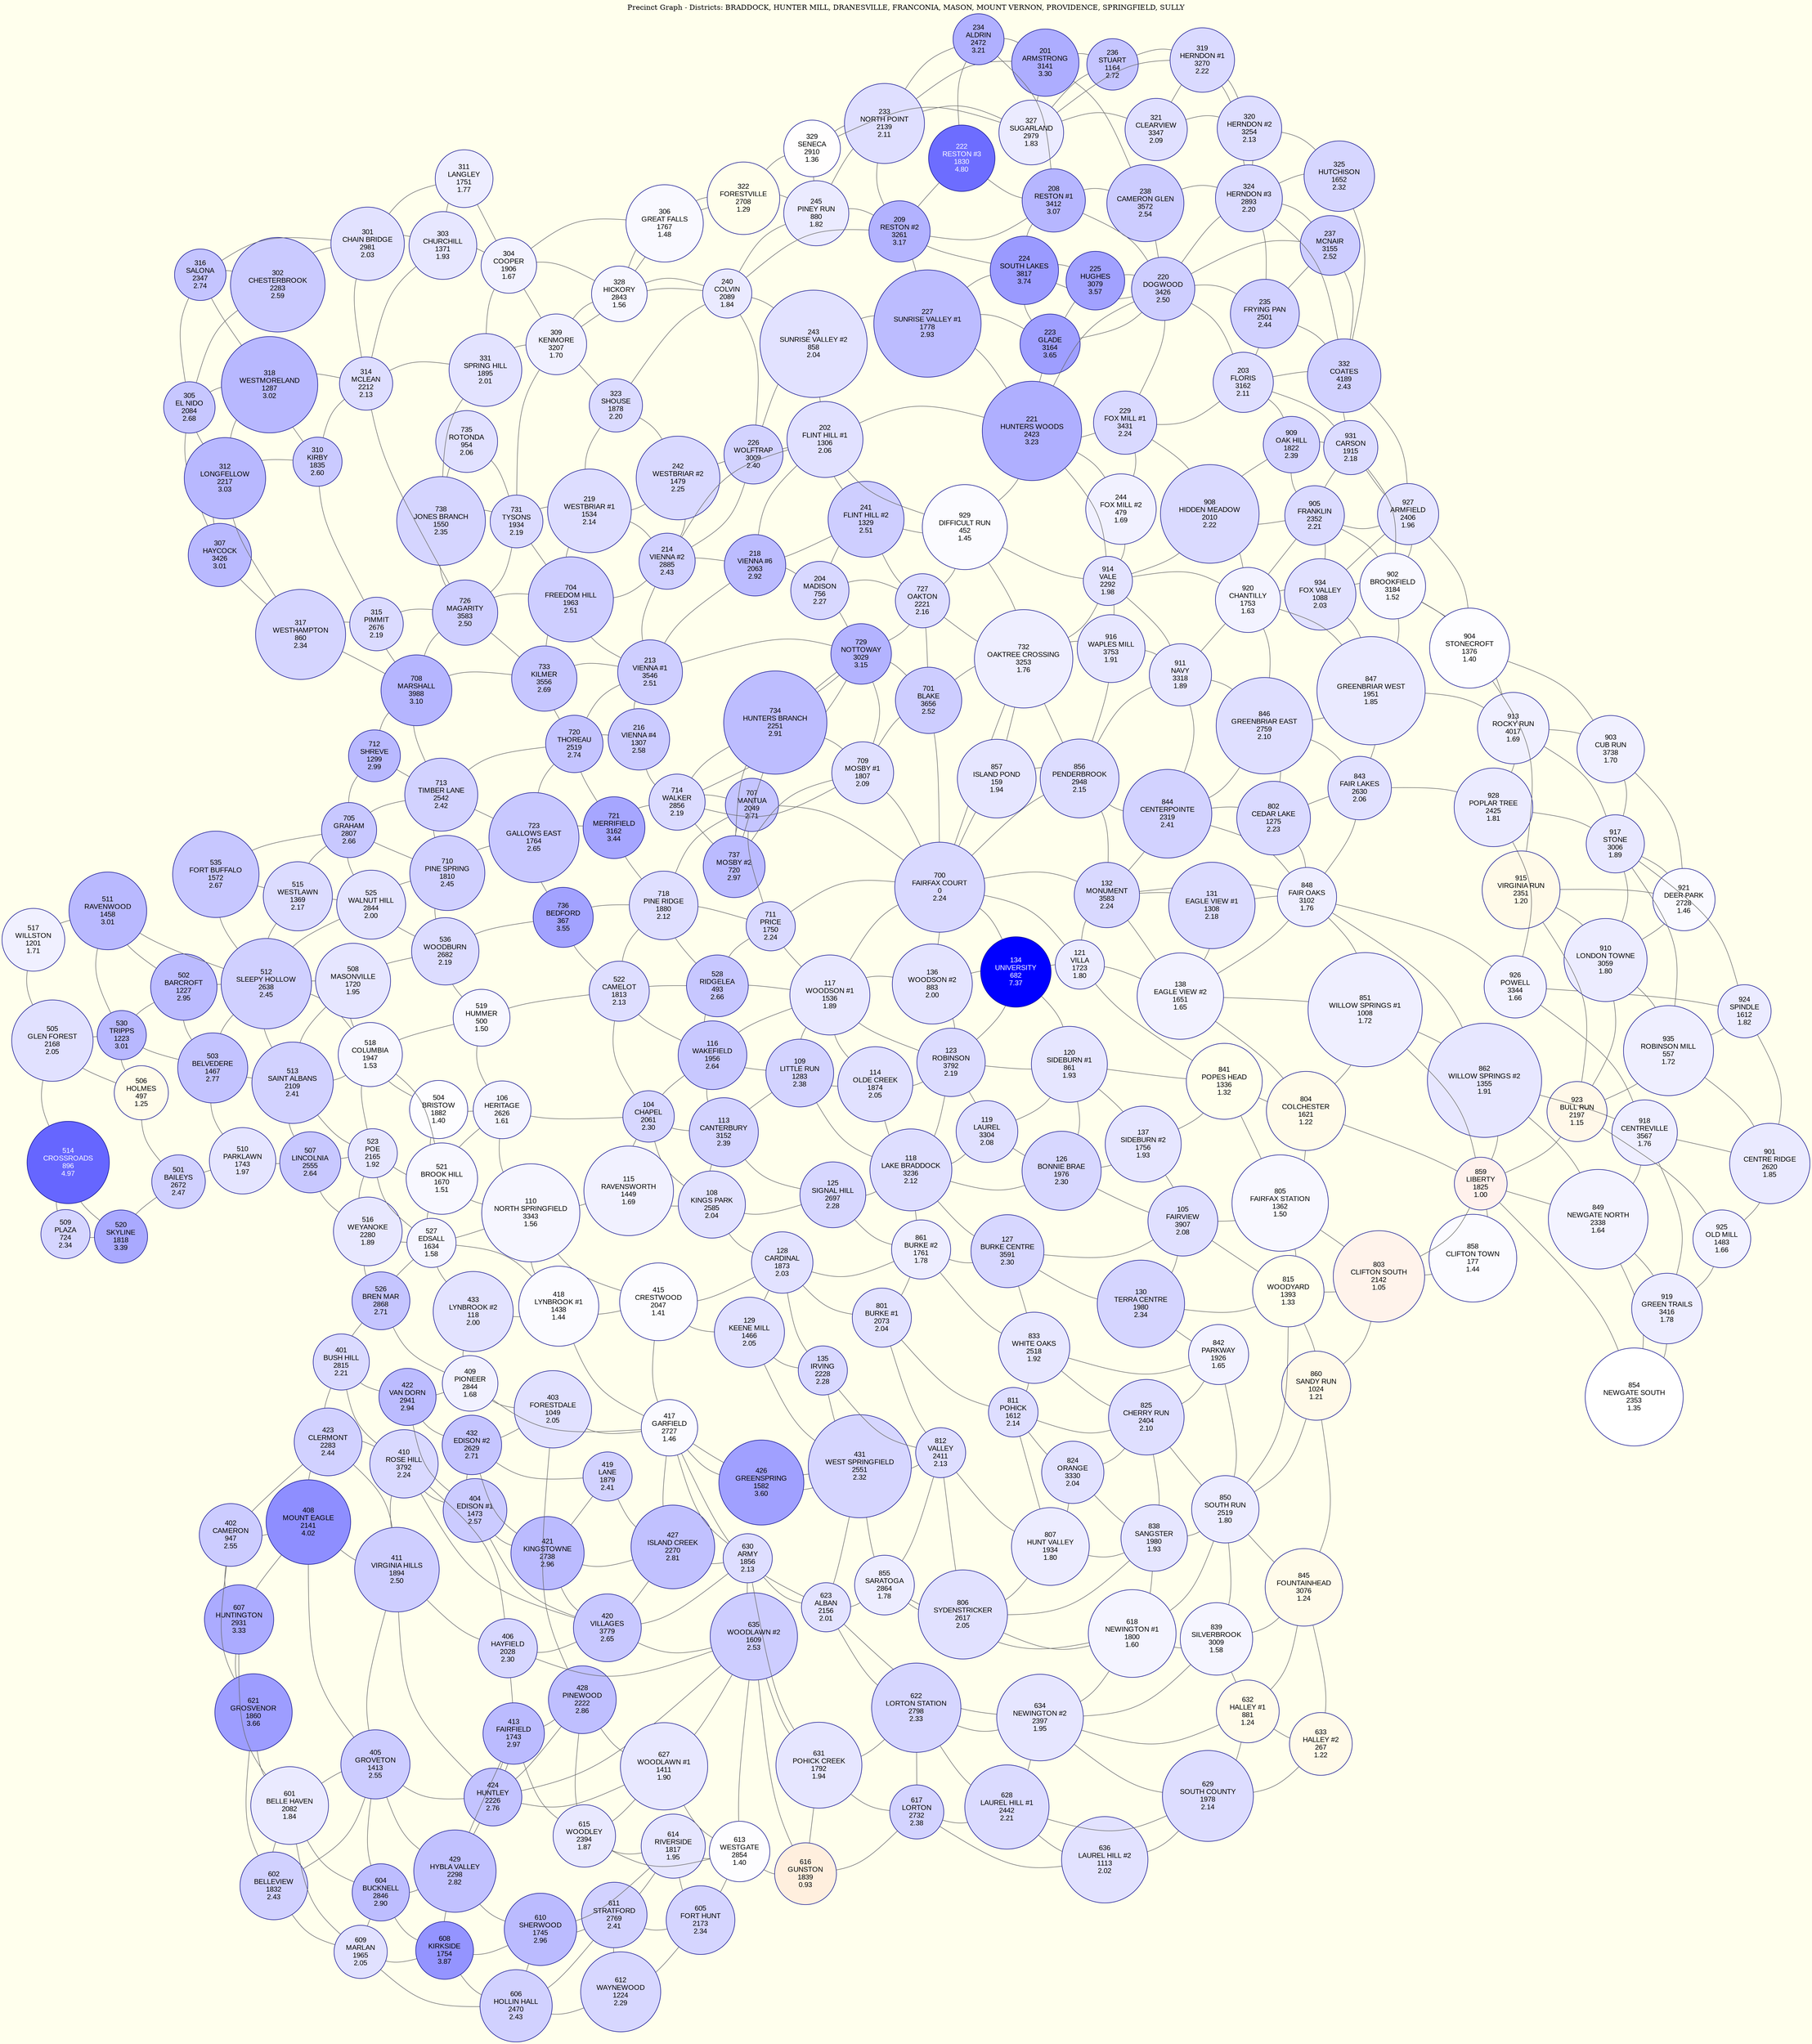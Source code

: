 strict graph G {
    layout=neato;
    model=subset;
    overlap=false;
    splines=curved;
    node [shape=circle, style=filled, color=darkblue, fontname="Arial"];
    edge [color="#666666"];
    bgcolor="#FFFFED";
    pack=true;
    packmode="clust";
    concentrate=true;
label="Precinct Graph - Districts: BRADDOCK, HUNTER MILL, DRANESVILLE, FRANCONIA, MASON, MOUNT VERNON, PROVIDENCE, SPRINGFIELD, SULLY";
labelloc="t";
subgraph BRADDOCK {
    label="District BRADDOCK";
    color=blue;
    concentrate=true;
    104 [label="104\nCHAPEL\n2061\n2.30", fillcolor="#d7d7ff", fontcolor="black", width="1.23800429696825", height="1.23800429696825"];
    104 -- {106,108,113,115,116,522};
    105 [label="105\nFAIRVIEW\n3907\n2.08", fillcolor="#e0e0ff", fontcolor="black", width="1.8990212461207925", height="1.8990212461207925"];
    105 -- {126,127,130,137,805,815};
    106 [label="106\nHERITAGE\n2626\n1.61", fillcolor="#f4f4ff", fontcolor="black", width="1.4403198854141799", height="1.4403198854141799"];
    106 -- {104,110,504,519,521};
    108 [label="108\nKINGS PARK\n2585\n2.04", fillcolor="#e2e2ff", fontcolor="black", width="1.4256385772260682", height="1.4256385772260682"];
    108 -- {113,115,125,128};
    109 [label="109\nLITTLE RUN\n1283\n2.38", fillcolor="#d3d3ff", fontcolor="black", width="0.9594175220816424", height="0.9594175220816424"];
    109 -- {113,114,116,117,118};
    110 [label="110\nNORTH SPRINGFIELD\n3343\n1.56", fillcolor="#f6f6ff", fontcolor="black", width="1.6970637383623777", height="1.6970637383623777"];
    110 -- {106,115,415,418,521,527};
    113 [label="113\nCANTERBURY\n3152\n2.39", fillcolor="#d3d3ff", fontcolor="black", width="1.6286703270470277", height="1.6286703270470277"];
    113 -- {104,108,109,116,125};
    114 [label="114\nOLDE CREEK\n1874\n2.05", fillcolor="#e1e1ff", fontcolor="black", width="1.17104320840296", height="1.17104320840296"];
    114 -- {109,117,118,123};
    115 [label="115\nRAVENSWORTH\n1449\n1.69", fillcolor="#f1f1ff", fontcolor="black", width="1.018858916209119", height="1.018858916209119"];
    115 -- {104,108,110};
    116 [label="116\nWAKEFIELD\n1956\n2.64", fillcolor="#c8c8ff", fontcolor="black", width="1.2004058247791836", height="1.2004058247791836"];
    116 -- {104,109,113,117,522,528};
    117 [label="117\nWOODSON #1\n1536\n1.89", fillcolor="#e8e8ff", fontcolor="black", width="1.0500119360229172", height="1.0500119360229172"];
    117 -- {700,109,114,116,123,136,528,711};
    118 [label="118\nLAKE BRADDOCK\n3236\n2.12", fillcolor="#dedeff", fontcolor="black", width="1.6587491047982812", height="1.6587491047982812"];
    118 -- {109,114,119,123,125,126,127,861};
    119 [label="119\nLAUREL\n3304\n2.08", fillcolor="#e0e0ff", fontcolor="black", width="1.6830985915492958", height="1.6830985915492958"];
    119 -- {118,120,123,126};
    120 [label="120\nSIDEBURN #1\n861\n1.93", fillcolor="#e6e6ff", fontcolor="black", width="0.8083074719503461", height="0.8083074719503461"];
    120 -- {119,123,126,134,137,841};
    121 [label="121\nVILLA\n1723\n1.80", fillcolor="#ececff", fontcolor="black", width="1.1169730245882072", height="1.1169730245882072"];
    121 -- {700,132,134,138};
    123 [label="123\nROBINSON\n3792\n2.19", fillcolor="#dcdcff", fontcolor="black", width="1.8578419670565767", height="1.8578419670565767"];
    123 -- {114,117,118,119,120,134,136};
    125 [label="125\nSIGNAL HILL\n2697\n2.28", fillcolor="#d7d7ff", fontcolor="black", width="1.4657436142277391", height="1.4657436142277391"];
    125 -- {108,113,118,861};
    126 [label="126\nBONNIE BRAE\n1976\n2.30", fillcolor="#d7d7ff", fontcolor="black", width="1.207567438529482", height="1.207567438529482"];
    126 -- {105,118,119,120,137};
    127 [label="127\nBURKE CENTRE\n3591\n2.30", fillcolor="#d7d7ff", fontcolor="black", width="1.7858677488660777", height="1.7858677488660777"];
    127 -- {105,118,130,833,861};
    128 [label="128\nCARDINAL\n1873\n2.03", fillcolor="#e2e2ff", fontcolor="black", width="1.170685127715445", height="1.170685127715445"];
    128 -- {108,129,135,415,801,861};
    129 [label="129\nKEENE MILL\n1466\n2.05", fillcolor="#e1e1ff", fontcolor="black", width="1.0249462878968727", height="1.0249462878968727"];
    129 -- {128,135,415,431};
    130 [label="130\nTERRA CENTRE\n1980\n2.34", fillcolor="#d5d5ff", fontcolor="black", width="1.2089997612795416", height="1.2089997612795416"];
    130 -- {105,127,815,842};
    131 [label="131\nEAGLE VIEW #1\n1308\n2.18", fillcolor="#dcdcff", fontcolor="black", width="0.9683695392695154", height="0.9683695392695154"];
    131 -- {132,138,848};
    132 [label="132\nMONUMENT\n3583\n2.24", fillcolor="#d9d9ff", fontcolor="black", width="1.7830031033659584", height="1.7830031033659584"];
    132 -- {700,121,131,138,844,848,856};
    134 [label="134\nUNIVERSITY\n682\n7.37", fillcolor="#0000ff", fontcolor="white", width="0.7442110288851754", height="0.7442110288851754"];
    134 -- {700,120,121,123,136};
    135 [label="135\nIRVING\n2228\n2.28", fillcolor="#d8d8ff", fontcolor="black", width="1.2978037717832418", height="1.2978037717832418"];
    135 -- {128,129,431,812};
    136 [label="136\nWOODSON #2\n883\n2.00", fillcolor="#e4e4ff", fontcolor="black", width="0.8161852470756744", height="0.8161852470756744"];
    136 -- {700,117,123,134};
    137 [label="137\nSIDEBURN #2\n1756\n1.93", fillcolor="#e6e6ff", fontcolor="black", width="1.1287896872761995", height="1.1287896872761995"];
    137 -- {105,120,126,841};
    138 [label="138\nEAGLE VIEW #2\n1651\n1.65", fillcolor="#f2f2ff", fontcolor="black", width="1.0911912150871328", height="1.0911912150871328"];
    138 -- {121,131,132,804,848,851};
}
subgraph HUNTERMILL {
    label="District HUNTER MILL";
    color=blue;
    concentrate=true;
    201 [label="201\nARMSTRONG\n3141\n3.30", fillcolor="#adadff", fontcolor="black", width="1.6247314394843637", height="1.6247314394843637"];
    201 -- {233,234,236,238,327};
    202 [label="202\nFLINT HILL #1\n1306\n2.06", fillcolor="#e1e1ff", fontcolor="black", width="0.9676533778944856", height="0.9676533778944856"];
    202 -- {218,221,226,241,243};
    203 [label="203\nFLORIS\n3162\n2.11", fillcolor="#dfdfff", fontcolor="black", width="1.6322511339221772", height="1.6322511339221772"];
    203 -- {229,235,332,909,931};
    204 [label="204\nMADISON\n756\n2.27", fillcolor="#d8d8ff", fontcolor="black", width="0.7707089997612795", height="0.7707089997612795"];
    204 -- {218,241,727,729};
    208 [label="208\nRESTON #1\n3412\n3.07", fillcolor="#b6b6ff", fontcolor="black", width="1.7217713058009072", height="1.7217713058009072"];
    208 -- {209,222,224,238};
    209 [label="209\nRESTON #2\n3261\n3.17", fillcolor="#b2b2ff", fontcolor="black", width="1.6677011219861542", height="1.6677011219861542"];
    209 -- {208,222,224,227,233,240,245};
    213 [label="213\nVIENNA #1\n3546\n2.51", fillcolor="#ceceff", fontcolor="black", width="1.7697541179279064", height="1.7697541179279064"];
    213 -- {214,216,218,704,720,733};
    214 [label="214\nVIENNA #2\n2885\n2.43", fillcolor="#d1d1ff", fontcolor="black", width="1.5330627834805441", height="1.5330627834805441"];
    214 -- {202,213,218,219,226,242};
    216 [label="216\nVIENNA #4\n1307\n2.58", fillcolor="#cbcbff", fontcolor="black", width="0.9680114585820006", height="0.9680114585820006"];
    216 -- {213,714,720};
    218 [label="218\nVIENNA #6\n2063\n2.92", fillcolor="#bcbcff", fontcolor="black", width="1.23872045834328", height="1.23872045834328"];
    218 -- {202,204,213,214,241};
    219 [label="219\nWESTBRIAR #1\n1534\n2.14", fillcolor="#ddddff", fontcolor="black", width="1.0492957746478875", height="1.0492957746478875"];
    219 -- {214,242,704,731};
    220 [label="220\nDOGWOOD\n3426\n2.50", fillcolor="#ceceff", fontcolor="black", width="1.726784435426116", height="1.726784435426116"];
    220 -- {203,208,221,223,225,235,237,238,324};
    221 [label="221\nHUNTERS WOODS\n2423\n3.23", fillcolor="#afafff", fontcolor="black", width="1.3676295058486512", height="1.3676295058486512"];
    221 -- {202,220,223,227,229,244,914,929};
    222 [label="222\nRESTON #3\n1830\n4.80", fillcolor="#6d6dff", fontcolor="white", width="1.1552876581523037", height="1.1552876581523037"];
    222 -- {208,209,234};
    223 [label="223\nGLADE\n3164\n3.65", fillcolor="#9e9eff", fontcolor="black", width="1.632967295297207", height="1.632967295297207"];
    223 -- {220,221,224,225,227};
    224 [label="224\nSOUTH LAKES\n3817\n3.74", fillcolor="#9a9aff", fontcolor="black", width="1.8667939842444499", height="1.8667939842444499"];
    224 -- {208,209,220,223,225,227};
    225 [label="225\nHUGHES\n3079\n3.57", fillcolor="#a1a1ff", fontcolor="black", width="1.6025304368584388", height="1.6025304368584388"];
    225 -- {220,223,224};
    226 [label="226\nWOLFTRAP\n3009\n2.40", fillcolor="#d3d3ff", fontcolor="black", width="1.5774647887323945", height="1.5774647887323945"];
    226 -- {202,214,240,242,243};
    227 [label="227\nSUNRISE VALLEY #1\n1778\n2.93", fillcolor="#bcbcff", fontcolor="black", width="1.1366674624015278", height="1.1366674624015278"];
    227 -- {209,221,223,224,243};
    229 [label="229\nFOX MILL #1\n3431\n2.24", fillcolor="#d9d9ff", fontcolor="black", width="1.7285748388636906", height="1.7285748388636906"];
    229 -- {203,220,221,244,908};
    233 [label="233\nNORTH POINT\n2139\n2.11", fillcolor="#dfdfff", fontcolor="black", width="1.265934590594414", height="1.265934590594414"];
    233 -- {201,209,234,245,327,329};
    234 [label="234\nALDRIN\n2472\n3.21", fillcolor="#b0b0ff", fontcolor="black", width="1.3851754595368824", height="1.3851754595368824"];
    234 -- {201,208,222,233};
    235 [label="235\nFRYING PAN\n2501\n2.44", fillcolor="#d1d1ff", fontcolor="black", width="1.395559799474815", height="1.395559799474815"];
    235 -- {203,220,237,324,332};
    236 [label="236\nSTUART\n1164\n2.72", fillcolor="#c5c5ff", fontcolor="black", width="0.9168059202673668", height="0.9168059202673668"];
    236 -- {201,319,327};
    237 [label="237\nMCNAIR\n3155\n2.52", fillcolor="#cdcdff", fontcolor="black", width="1.6297445691095729", height="1.6297445691095729"];
    237 -- {220,235,332,324};
    238 [label="238\nCAMERON GLEN\n3572\n2.54", fillcolor="#ccccff", fontcolor="black", width="1.7790642158032943", height="1.7790642158032943"];
    238 -- {201,208,220,324};
    240 [label="240\nCOLVIN\n2089\n1.84", fillcolor="#eaeaff", fontcolor="black", width="1.248030556218668", height="1.248030556218668"];
    240 -- {209,226,243,309,323,328};
    241 [label="241\nFLINT HILL #2\n1329\n2.51", fillcolor="#ceceff", fontcolor="black", width="0.9758892337073287", height="0.9758892337073287"];
    241 -- {202,204,218,727,929};
    242 [label="242\nWESTBRIAR #2\n1479\n2.25", fillcolor="#d9d9ff", fontcolor="black", width="1.029601336834567", height="1.029601336834567"];
    242 -- {214,219,226,323};
    243 [label="243\nSUNRISE VALLEY #2\n858\n2.04", fillcolor="#e2e2ff", fontcolor="black", width="0.8072332298878013", height="0.8072332298878013"];
    243 -- {202,226,227,240};
    244 [label="244\nFOX MILL #2\n479\n1.69", fillcolor="#f1f1ff", fontcolor="black", width="0.6715206493196467", height="0.6715206493196467"];
    244 -- {221,229,914};
    245 [label="245\nPINEY RUN\n880\n1.82", fillcolor="#ebebff", fontcolor="black", width="0.8151110050131296", height="0.8151110050131296"];
    245 -- {209,233,240,322,329};
}
subgraph DRANESVILLE {
    label="District DRANESVILLE";
    color=blue;
    concentrate=true;
    301 [label="301\nCHAIN BRIDGE\n2981\n2.03", fillcolor="#e2e2ff", fontcolor="black", width="1.5674385294819766", height="1.5674385294819766"];
    301 -- {302,303,311,314,316};
    302 [label="302\nCHESTERBROOK\n2283\n2.59", fillcolor="#cacaff", fontcolor="black", width="1.3174982095965624", height="1.3174982095965624"];
    302 -- {301,305,316};
    303 [label="303\nCHURCHILL\n1371\n1.93", fillcolor="#e7e7ff", fontcolor="black", width="0.9909286225829553", height="0.9909286225829553"];
    303 -- {301,304,311,314};
    304 [label="304\nCOOPER\n1906\n1.67", fillcolor="#f2f2ff", fontcolor="black", width="1.1825017904034376", height="1.1825017904034376"];
    304 -- {303,306,309,311,328,331};
    305 [label="305\nEL NIDO\n2084\n2.68", fillcolor="#c7c7ff", fontcolor="black", width="1.2462401527810933", height="1.2462401527810933"];
    305 -- {302,307,312,316,318};
    306 [label="306\nGREAT FALLS\n1767\n1.48", fillcolor="#f9f9ff", fontcolor="black", width="1.1327285748388638", height="1.1327285748388638"];
    306 -- {304,322,328};
    307 [label="307\nHAYCOCK\n3426\n3.01", fillcolor="#b9b9ff", fontcolor="black", width="1.726784435426116", height="1.726784435426116"];
    307 -- {305,312,317};
    309 [label="309\nKENMORE\n3207\n1.70", fillcolor="#f0f0ff", fontcolor="black", width="1.6483647648603486", height="1.6483647648603486"];
    309 -- {304,323,328,331,240,731};
    310 [label="310\nKIRBY\n1835\n2.60", fillcolor="#cacaff", fontcolor="black", width="1.1570780615898784", height="1.1570780615898784"];
    310 -- {312,314,315,318};
    311 [label="311\nLANGLEY\n1751\n1.77", fillcolor="#ededff", fontcolor="black", width="1.126999283838625", height="1.126999283838625"];
    311 -- {301,303,304};
    312 [label="312\nLONGFELLOW\n2217\n3.03", fillcolor="#b8b8ff", fontcolor="black", width="1.2938648842205778", height="1.2938648842205778"];
    312 -- {305,307,310,317,318};
    314 [label="314\nMCLEAN\n2212\n2.13", fillcolor="#dedeff", fontcolor="black", width="1.2920744807830031", height="1.2920744807830031"];
    314 -- {301,303,310,318,331,726};
    315 [label="315\nPIMMIT\n2676\n2.19", fillcolor="#dbdbff", fontcolor="black", width="1.458223919789926", height="1.458223919789926"];
    315 -- {310,317,708,726};
    316 [label="316\nSALONA\n2347\n2.74", fillcolor="#c4c4ff", fontcolor="black", width="1.3404153735975175", height="1.3404153735975175"];
    316 -- {301,302,305,318};
    317 [label="317\nWESTHAMPTON\n860\n2.34", fillcolor="#d5d5ff", fontcolor="black", width="0.8079493912628313", height="0.8079493912628313"];
    317 -- {307,312,315,708};
    318 [label="318\nWESTMORELAND\n1287\n3.02", fillcolor="#b8b8ff", fontcolor="black", width="0.9608498448317021", height="0.9608498448317021"];
    318 -- {305,310,312,314,316};
    319 [label="319\nHERNDON #1\n3270\n2.22", fillcolor="#dadaff", fontcolor="black", width="1.6709238481737885", height="1.6709238481737885"];
    319 -- {320,321,324,327,236};
    320 [label="320\nHERNDON #2\n3254\n2.13", fillcolor="#dedeff", fontcolor="black", width="1.6651945571735496", height="1.6651945571735496"];
    320 -- {319,321,324,325};
    321 [label="321\nCLEARVIEW\n3347\n2.09", fillcolor="#e0e0ff", fontcolor="black", width="1.6984960611124373", height="1.6984960611124373"];
    321 -- {319,320,327};
    322 [label="322\nFORESTVILLE\n2708\n1.29", fillcolor="#ff101101", fontcolor="black", width="1.4696825017904036", height="1.4696825017904036"];
    322 -- {306,328,329,245};
    323 [label="323\nSHOUSE\n1878\n2.20", fillcolor="#dbdbff", fontcolor="black", width="1.1724755311530197", height="1.1724755311530197"];
    323 -- {309,219,240,242};
    324 [label="324\nHERNDON #3\n2893\n2.20", fillcolor="#dbdbff", fontcolor="black", width="1.5359274289806635", height="1.5359274289806635"];
    324 -- {319,320,325,332,220,237,238};
    325 [label="325\nHUTCHISON\n1652\n2.32", fillcolor="#d6d6ff", fontcolor="black", width="1.091549295774648", height="1.091549295774648"];
    325 -- {320,324,332};
    327 [label="327\nSUGARLAND\n2979\n1.83", fillcolor="#ebebff", fontcolor="black", width="1.5667223681069467", height="1.5667223681069467"];
    327 -- {319,321,329,201,233,236};
    328 [label="328\nHICKORY\n2843\n1.56", fillcolor="#f6f6ff", fontcolor="black", width="1.5180233946049175", height="1.5180233946049175"];
    328 -- {304,306,309,322,240};
    329 [label="329\nSENECA\n2910\n1.36", fillcolor="#fffefe", fontcolor="black", width="1.5420148006684173", height="1.5420148006684173"];
    329 -- {322,327,233,245};
    331 [label="331\nSPRING HILL\n1895\n2.01", fillcolor="#e3e3ff", fontcolor="black", width="1.1785629028407736", height="1.1785629028407736"];
    331 -- {304,309,314,738};
    332 [label="332\nCOATES\n4189\n2.43", fillcolor="#d1d1ff", fontcolor="black", width="2", height="2"];
    332 -- {324,325,203,235,237,927};
}
subgraph FRANCONIA {
    label="District FRANCONIA";
    color=blue;
    concentrate=true;
    401 [label="401\nBUSH HILL\n2815\n2.21", fillcolor="#dadaff", fontcolor="black", width="1.5079971353544999", height="1.5079971353544999"];
    401 -- {410,422,423,526};
    402 [label="402\nCAMERON\n947\n2.55", fillcolor="#ccccff", fontcolor="black", width="0.8391024110766292", height="0.8391024110766292"];
    402 -- {408,423,607,621};
    403 [label="403\nFORESTDALE\n1049\n2.05", fillcolor="#e1e1ff", fontcolor="black", width="0.8756266412031511", height="0.8756266412031511"];
    403 -- {409,417,432};
    404 [label="404\nEDISON #1\n1473\n2.57", fillcolor="#cbcbff", fontcolor="black", width="1.027452852709477", height="1.027452852709477"];
    404 -- {410,420,421,422,432};
    405 [label="405\nGROVETON\n1413\n2.55", fillcolor="#ccccff", fontcolor="black", width="1.005968011458582", height="1.005968011458582"];
    405 -- {408,411,424,429,604,601};
    406 [label="406\nHAYFIELD\n2028\n2.30", fillcolor="#d7d7ff", fontcolor="black", width="1.2261876342802578", height="1.2261876342802578"];
    406 -- {410,420,424,635};
    408 [label="408\nMOUNT EAGLE\n2141\n4.02", fillcolor="#8e8eff", fontcolor="black", width="1.2666507519694437", height="1.2666507519694437"];
    408 -- {402,405,411,607};
    409 [label="409\nPIONEER\n2844\n1.68", fillcolor="#f1f1ff", fontcolor="black", width="1.5183814752924325", height="1.5183814752924325"];
    409 -- {403,417,422,433,526};
    410 [label="410\nROSE HILL\n3792\n2.24", fillcolor="#d9d9ff", fontcolor="black", width="1.8578419670565767", height="1.8578419670565767"];
    410 -- {401,404,411,420,423};
    411 [label="411\nVIRGINIA HILLS\n1894\n2.50", fillcolor="#ceceff", fontcolor="black", width="1.1782048221532584", height="1.1782048221532584"];
    411 -- {405,406,408,410,423};
    413 [label="413\nFAIRFIELD\n1743\n2.97", fillcolor="#bbbbff", fontcolor="black", width="1.1241346383385056", height="1.1241346383385056"];
    413 -- {424,428,429,615};
    415 [label="415\nCRESTWOOD\n2047\n1.41", fillcolor="#fcfcff", fontcolor="black", width="1.2329911673430414", height="1.2329911673430414"];
    415 -- {418,417,110,128,129};
    417 [label="417\nGARFIELD\n2727\n1.46", fillcolor="#fafaff", fontcolor="black", width="1.476486034853187", height="1.476486034853187"];
    417 -- {403,409,418,415,426,427,431,623,630};
    418 [label="418\nLYNBROOK #1\n1438\n1.44", fillcolor="#fbfbff", fontcolor="black", width="1.014920028646455", height="1.014920028646455"];
    418 -- {415,417,433};
    419 [label="419\nLANE\n1879\n2.41", fillcolor="#d2d2ff", fontcolor="black", width="1.1728336118405347", height="1.1728336118405347"];
    419 -- {421,427,432};
    420 [label="420\nVILLAGES\n3779\n2.65", fillcolor="#c8c8ff", fontcolor="black", width="1.8531869181188827", height="1.8531869181188827"];
    420 -- {406,421,427,630,635};
    421 [label="421\nKINGSTOWNE\n2738\n2.96", fillcolor="#bbbbff", fontcolor="black", width="1.480424922415851", height="1.480424922415851"];
    421 -- {404,419,420,427,432};
    422 [label="422\nVAN DORN\n2941\n2.94", fillcolor="#bcbcff", fontcolor="black", width="1.5531153019813797", height="1.5531153019813797"];
    422 -- {401,404,409,432};
    423 [label="423\nCLERMONT\n2283\n2.44", fillcolor="#d1d1ff", fontcolor="black", width="1.3174982095965624", height="1.3174982095965624"];
    423 -- {401,402,408,410,411};
    424 [label="424\nHUNTLEY\n2226\n2.76", fillcolor="#c3c3ff", fontcolor="black", width="1.2970876104082119", height="1.2970876104082119"];
    424 -- {405,406,411,413,428,429,627,635};
    426 [label="426\nGREENSPRING\n1582\n3.60", fillcolor="#a0a0ff", fontcolor="black", width="1.0664836476486035", height="1.0664836476486035"];
    426 -- {417,431};
    427 [label="427\nISLAND CREEK\n2270\n2.81", fillcolor="#c1c1ff", fontcolor="black", width="1.3128431606588684", height="1.3128431606588684"];
    427 -- {417,419,420,421,630};
    428 [label="428\nPINEWOOD\n2222\n2.86", fillcolor="#bfbfff", fontcolor="black", width="1.2956552876581524", height="1.2956552876581524"];
    428 -- {403,424,615,627};
    429 [label="429\nHYBLA VALLEY\n2298\n2.82", fillcolor="#c1c1ff", fontcolor="black", width="1.3228694199092863", height="1.3228694199092863"];
    429 -- {405,413,424,604,608,610};
    431 [label="431\nWEST SPRINGFIELD\n2551\n2.32", fillcolor="#d6d6ff", fontcolor="black", width="1.4134638338505612", height="1.4134638338505612"];
    431 -- {417,426,129,135,623,812,855};
    432 [label="432\nEDISON #2\n2629\n2.71", fillcolor="#c5c5ff", fontcolor="black", width="1.4413941274767248", height="1.4413941274767248"];
    432 -- {403,404,419,421,422};
    433 [label="433\nLYNBROOK #2\n118\n2.00", fillcolor="#e3e3ff", fontcolor="black", width="0.5422535211267605", height="0.5422535211267605"];
    433 -- {409,418,527};
}
subgraph MASON {
    label="District MASON";
    color=blue;
    concentrate=true;
    501 [label="501\nBAILEYS\n2672\n2.47", fillcolor="#d0d0ff", fontcolor="black", width="1.4567915970398664", height="1.4567915970398664"];
    501 -- {506,510,520};
    502 [label="502\nBARCROFT\n1227\n2.95", fillcolor="#bbbbff", fontcolor="black", width="0.9393650035808069", height="0.9393650035808069"];
    502 -- {503,511,512,530};
    503 [label="503\nBELVEDERE\n1467\n2.77", fillcolor="#c3c3ff", fontcolor="black", width="1.0253043685843877", height="1.0253043685843877"];
    503 -- {502,510,512,513,530};
    504 [label="504\nBRISTOW\n1882\n1.40", fillcolor="#fdfdff", fontcolor="black", width="1.1739078539030796", height="1.1739078539030796"];
    504 -- {518,521,106};
    505 [label="505\nGLEN FOREST\n2168\n2.05", fillcolor="#e1e1ff", fontcolor="black", width="1.2763189305323466", height="1.2763189305323466"];
    505 -- {506,514,517,530};
    506 [label="506\nHOLMES\n497\n1.25", fillcolor="#ff103103", fontcolor="black", width="0.6779661016949152", height="0.6779661016949152"];
    506 -- {501,505,530};
    507 [label="507\nLINCOLNIA\n2555\n2.64", fillcolor="#c8c8ff", fontcolor="black", width="1.4148961566006206", height="1.4148961566006206"];
    507 -- {510,513,516,523};
    508 [label="508\nMASONVILLE\n1720\n1.95", fillcolor="#e6e6ff", fontcolor="black", width="1.1158987825256625", height="1.1158987825256625"];
    508 -- {512,513,518,536};
    509 [label="509\nPLAZA\n724\n2.34", fillcolor="#d5d5ff", fontcolor="black", width="0.7592504177608022", height="0.7592504177608022"];
    509 -- {514,520};
    510 [label="510\nPARKLAWN\n1743\n1.97", fillcolor="#e5e5ff", fontcolor="black", width="1.1241346383385056", height="1.1241346383385056"];
    510 -- {501,503,507};
    511 [label="511\nRAVENWOOD\n1458\n3.01", fillcolor="#b9b9ff", fontcolor="black", width="1.0220816423967534", height="1.0220816423967534"];
    511 -- {502,512,517,530};
    512 [label="512\nSLEEPY HOLLOW\n2638\n2.45", fillcolor="#d0d0ff", fontcolor="black", width="1.444616853664359", height="1.444616853664359"];
    512 -- {502,508,511,513,515,525,535};
    513 [label="513\nSAINT ALBANS\n2109\n2.41", fillcolor="#d2d2ff", fontcolor="black", width="1.2551921699689663", height="1.2551921699689663"];
    513 -- {503,507,508,512,518,523};
    514 [label="514\nCROSSROADS\n896\n4.97", fillcolor="#6666ff", fontcolor="white", width="0.8208402960133683", height="0.8208402960133683"];
    514 -- {505,509,520};
    515 [label="515\nWESTLAWN\n1369\n2.17", fillcolor="#dcdcff", fontcolor="black", width="0.9902124612079255", height="0.9902124612079255"];
    515 -- {512,525,535,705};
    516 [label="516\nWEYANOKE\n2280\n1.89", fillcolor="#e8e8ff", fontcolor="black", width="1.3164239675340177", height="1.3164239675340177"];
    516 -- {507,523,526,527};
    517 [label="517\nWILLSTON\n1201\n1.71", fillcolor="#f0f0ff", fontcolor="black", width="0.930054905705419", height="0.930054905705419"];
    517 -- {505,511};
    518 [label="518\nCOLUMBIA\n1947\n1.53", fillcolor="#f7f7ff", fontcolor="black", width="1.1971830985915493", height="1.1971830985915493"];
    518 -- {504,508,512,513,519,521};
    519 [label="519\nHUMMER\n500\n1.50", fillcolor="#f7f7ff", fontcolor="black", width="0.67904034375746", height="0.67904034375746"];
    519 -- {518,522,536,106};
    520 [label="520\nSKYLINE\n1818\n3.39", fillcolor="#a9a9ff", fontcolor="black", width="1.1509906899021245", height="1.1509906899021245"];
    520 -- {501,509,514};
    521 [label="521\nBROOK HILL\n1670\n1.51", fillcolor="#f8f8ff", fontcolor="black", width="1.0979947481499164", height="1.0979947481499164"];
    521 -- {504,518,523,527,106,110};
    522 [label="522\nCAMELOT\n1813\n2.13", fillcolor="#dedeff", fontcolor="black", width="1.14920028646455", height="1.14920028646455"];
    522 -- {519,528,104,116,718,736};
    523 [label="523\nPOE\n2165\n1.92", fillcolor="#e7e7ff", fontcolor="black", width="1.2752446884698019", height="1.2752446884698019"];
    523 -- {507,513,516,518,521,527};
    525 [label="525\nWALNUT HILL\n2844\n2.00", fillcolor="#e4e4ff", fontcolor="black", width="1.5183814752924325", height="1.5183814752924325"];
    525 -- {512,515,536,705,710};
    526 [label="526\nBREN MAR\n2868\n2.71", fillcolor="#c5c5ff", fontcolor="black", width="1.5269754117927907", height="1.5269754117927907"];
    526 -- {516,527,401};
    527 [label="527\nEDSALL\n1634\n1.58", fillcolor="#f5f5ff", fontcolor="black", width="1.0851038433993794", height="1.0851038433993794"];
    527 -- {516,523,521,526,110,418,433};
    528 [label="528\nRIDGELEA\n493\n2.66", fillcolor="#c7c7ff", fontcolor="black", width="0.6765337789448556", height="0.6765337789448556"];
    528 -- {522,116,117,711,718};
    530 [label="530\nTRIPPS\n1223\n3.01", fillcolor="#b8b8ff", fontcolor="black", width="0.9379326808307471", height="0.9379326808307471"];
    530 -- {502,503,505,506,511};
    535 [label="535\nFORT BUFFALO\n1572\n2.67", fillcolor="#c7c7ff", fontcolor="black", width="1.0629028407734542", height="1.0629028407734542"];
    535 -- {512,515,705};
    536 [label="536\nWOODBURN\n2682\n2.19", fillcolor="#dcdcff", fontcolor="black", width="1.4603724039150154", height="1.4603724039150154"];
    536 -- {508,519,525,710,736};
}
subgraph MOUNTVERNON {
    label="District MOUNT VERNON";
    color=blue;
    concentrate=true;
    601 [label="601\nBELLE HAVEN\n2082\n1.84", fillcolor="#eaeaff", fontcolor="black", width="1.2455239914060634", height="1.2455239914060634"];
    601 -- {602,604,607,609,621};
    602 [label="602\nBELLEVIEW\n1832\n2.43", fillcolor="#d1d1ff", fontcolor="black", width="1.1560038195273337", height="1.1560038195273337"];
    602 -- {601,609,621,405};
    604 [label="604\nBUCKNELL\n2846\n2.90", fillcolor="#bdbdff", fontcolor="black", width="1.5190976366674622", height="1.5190976366674622"];
    604 -- {601,608,609,405,429};
    605 [label="605\nFORT HUNT\n2173\n2.34", fillcolor="#d5d5ff", fontcolor="black", width="1.2781093339699212", height="1.2781093339699212"];
    605 -- {611,612,613,614};
    606 [label="606\nHOLLIN HALL\n2470\n2.43", fillcolor="#d1d1ff", fontcolor="black", width="1.3844592981618524", height="1.3844592981618524"];
    606 -- {609,610,611,612};
    607 [label="607\nHUNTINGTON\n2931\n3.33", fillcolor="#ababff", fontcolor="black", width="1.5495344951062306", height="1.5495344951062306"];
    607 -- {601,621,408};
    608 [label="608\nKIRKSIDE\n1754\n3.87", fillcolor="#9494ff", fontcolor="black", width="1.1280735259011698", height="1.1280735259011698"];
    608 -- {604,606,609,610,429};
    609 [label="609\nMARLAN\n1965\n2.05", fillcolor="#e1e1ff", fontcolor="black", width="1.2036285509668179", height="1.2036285509668179"];
    609 -- {601,602,604,606,608};
    610 [label="610\nSHERWOOD\n1745\n2.96", fillcolor="#bbbbff", fontcolor="black", width="1.1248507997135353", height="1.1248507997135353"];
    610 -- {606,608,611,614,429};
    611 [label="611\nSTRATFORD\n2769\n2.41", fillcolor="#d2d2ff", fontcolor="black", width="1.4915254237288136", height="1.4915254237288136"];
    611 -- {605,606,610,612,614};
    612 [label="612\nWAYNEWOOD\n1224\n2.29", fillcolor="#d7d7ff", fontcolor="black", width="0.9382907615182622", height="0.9382907615182622"];
    612 -- {605,606,611};
    613 [label="613\nWESTGATE\n2854\n1.40", fillcolor="#fdfdff", fontcolor="black", width="1.5219622821675818", height="1.5219622821675818"];
    613 -- {605,614,615,616,635,627};
    614 [label="614\nRIVERSIDE\n1817\n1.95", fillcolor="#e6e6ff", fontcolor="black", width="1.1506326092146097", height="1.1506326092146097"];
    614 -- {605,611,610,613,615};
    615 [label="615\nWOODLEY\n2394\n1.87", fillcolor="#e9e9ff", fontcolor="black", width="1.3572451659107185", height="1.3572451659107185"];
    615 -- {613,614,627,413,428};
    616 [label="616\nGUNSTON\n1839\n0.93", fillcolor="#ff111111", fontcolor="black", width="1.1585103843399378", height="1.1585103843399378"];
    616 -- {613,617,631,635};
    617 [label="617\nLORTON\n2732\n2.38", fillcolor="#d3d3ff", fontcolor="black", width="1.4782764382907616", height="1.4782764382907616"];
    617 -- {616,622,628,631,636};
    618 [label="618\nNEWINGTON #1\n1800\n1.60", fillcolor="#f4f4ff", fontcolor="black", width="1.1445452375268559", height="1.1445452375268559"];
    618 -- {634,806,838,839,850,855};
    621 [label="621\nGROSVENOR\n1860\n3.66", fillcolor="#9d9dff", fontcolor="black", width="1.1660300787777513", height="1.1660300787777513"];
    621 -- {601,602,607};
    622 [label="622\nLORTON STATION\n2798\n2.33", fillcolor="#d6d6ff", fontcolor="black", width="1.5019097636667462", height="1.5019097636667462"];
    622 -- {617,623,628,631,634};
    623 [label="623\nALBAN\n2156\n2.01", fillcolor="#e3e3ff", fontcolor="black", width="1.2720219622821676", height="1.2720219622821676"];
    623 -- {622,630,634,417,431,855};
    627 [label="627\nWOODLAWN #1\n1411\n1.90", fillcolor="#e8e8ff", fontcolor="black", width="1.0052518500835521", height="1.0052518500835521"];
    627 -- {613,615,635,424,428};
    628 [label="628\nLAUREL HILL #1\n2442\n2.21", fillcolor="#dbdbff", fontcolor="black", width="1.3744330389114348", height="1.3744330389114348"];
    628 -- {622,629,634,636};
    629 [label="629\nSOUTH COUNTY\n1978\n2.14", fillcolor="#ddddff", fontcolor="black", width="1.2082835999045118", height="1.2082835999045118"];
    629 -- {628,632,633,634};
    630 [label="630\nARMY\n1856\n2.13", fillcolor="#dedeff", fontcolor="black", width="1.1645977560276917", height="1.1645977560276917"];
    630 -- {623,631,635,427};
    631 [label="631\nPOHICK CREEK\n1792\n1.94", fillcolor="#e6e6ff", fontcolor="black", width="1.1416805920267366", height="1.1416805920267366"];
    631 -- {616,622,630,635};
    632 [label="632\nHALLEY #1\n881\n1.24", fillcolor="#ff104104", fontcolor="black", width="0.8154690857006446", height="0.8154690857006446"];
    632 -- {629,633,634,839,845};
    633 [label="633\nHALLEY #2\n267\n1.22", fillcolor="#ff105105", fontcolor="black", width="0.5956075435664836", height="0.5956075435664836"];
    633 -- {629,632,845};
    634 [label="634\nNEWINGTON #2\n2397\n1.95", fillcolor="#e6e6ff", fontcolor="black", width="1.3583194079732632", height="1.3583194079732632"];
    634 -- {618,623,628,629,632,839};
    635 [label="635\nWOODLAWN #2\n1609\n2.53", fillcolor="#cdcdff", fontcolor="black", width="1.0761518262115064", height="1.0761518262115064"];
    635 -- {613,616,630,631,406,420,424};
    636 [label="636\nLAUREL HILL #2\n1113\n2.02", fillcolor="#e2e2ff", fontcolor="black", width="0.8985438052041059", height="0.8985438052041059"];
    636 -- {617,628,629};
}
subgraph PROVIDENCE {
    label="District PROVIDENCE";
    color=blue;
    concentrate=true;
    700 [label="700\nFAIRFAX COURT\n0\n2.24", fillcolor="#d9d9ff", fontcolor="black", width="0.5", height="0.5"];
    700 -- {117,121,132,134,136,701,707,709,711,732,856,857};
    701 [label="701\nBLAKE\n3656\n2.52", fillcolor="#cdcdff", fontcolor="black", width="1.8091429935545476", height="1.8091429935545476"];
    701 -- {709,727,729,732,700};
    704 [label="704\nFREEDOM HILL\n1963\n2.51", fillcolor="#ceceff", fontcolor="black", width="1.2029123895917881", height="1.2029123895917881"];
    704 -- {726,733,731,213,214,219};
    705 [label="705\nGRAHAM\n2807\n2.66", fillcolor="#c8c8ff", fontcolor="black", width="1.5051324898543805", height="1.5051324898543805"];
    705 -- {710,712,713,515,525,535};
    707 [label="707\nMANTUA\n2049\n2.71", fillcolor="#c5c5ff", fontcolor="black", width="1.233707328718071", height="1.233707328718071"];
    707 -- {700,711,714,718,737};
    708 [label="708\nMARSHALL\n3988\n3.10", fillcolor="#b5b5ff", fontcolor="black", width="1.928025781809501", height="1.928025781809501"];
    708 -- {712,713,733,315,317};
    709 [label="709\nMOSBY #1\n1807\n2.09", fillcolor="#e0e0ff", fontcolor="black", width="1.1470518023394605", height="1.1470518023394605"];
    709 -- {700,701,729,737,734};
    710 [label="710\nPINE SPRING\n1810\n2.45", fillcolor="#d0d0ff", fontcolor="black", width="1.1481260444020052", height="1.1481260444020052"];
    710 -- {705,713,723,525,536};
    711 [label="711\nPRICE\n1750\n2.24", fillcolor="#d9d9ff", fontcolor="black", width="1.12664120315111", height="1.12664120315111"];
    711 -- {707,718,700,117,528};
    712 [label="712\nSHREVE\n1299\n2.99", fillcolor="#b9b9ff", fontcolor="black", width="0.9651468130818811", height="0.9651468130818811"];
    712 -- {708,713};
    713 [label="713\nTIMBER LANE\n2542\n2.42", fillcolor="#d2d2ff", fontcolor="black", width="1.4102411076629267", height="1.4102411076629267"];
    713 -- {705,708,710,720,723};
    714 [label="714\nWALKER\n2856\n2.19", fillcolor="#dbdbff", fontcolor="black", width="1.5226784435426117", height="1.5226784435426117"];
    714 -- {707,709,721,729,737,216};
    718 [label="718\nPINE RIDGE\n1880\n2.12", fillcolor="#dfdfff", fontcolor="black", width="1.1731916925280497", height="1.1731916925280497"];
    718 -- {707,711,721,736,522};
    720 [label="720\nTHOREAU\n2519\n2.74", fillcolor="#c4c4ff", fontcolor="black", width="1.4020052518500836", height="1.4020052518500836"];
    720 -- {713,721,723,733,213,216};
    721 [label="721\nMERRIFIELD\n3162\n3.44", fillcolor="#a6a6ff", fontcolor="black", width="1.6322511339221772", height="1.6322511339221772"];
    721 -- {714,718,720,723};
    723 [label="723\nGALLOWS EAST\n1764\n2.65", fillcolor="#c8c8ff", fontcolor="black", width="1.1316543327763189", height="1.1316543327763189"];
    723 -- {710,713,720,721};
    726 [label="726\nMAGARITY\n3583\n2.50", fillcolor="#ceceff", fontcolor="black", width="1.7830031033659584", height="1.7830031033659584"];
    726 -- {704,708,731,733,314,315};
    727 [label="727\nOAKTON\n2221\n2.16", fillcolor="#ddddff", fontcolor="black", width="1.2952972069706374", height="1.2952972069706374"];
    727 -- {701,729,732,204,241,929};
    729 [label="729\nNOTTOWAY\n3029\n3.15", fillcolor="#b3b3ff", fontcolor="black", width="1.5846264024826928", height="1.5846264024826928"];
    729 -- {701,727,737,204,213};
    731 [label="731\nTYSONS\n1934\n2.19", fillcolor="#dbdbff", fontcolor="black", width="1.1925280496538555", height="1.1925280496538555"];
    731 -- {726,735,738,219,309};
    732 [label="732\nOAKTREE CROSSING\n3253\n1.76", fillcolor="#eeeeff", fontcolor="black", width="1.6648364764860348", height="1.6648364764860348"];
    732 -- {701,727,700,856,857,914,916,929};
    733 [label="733\nKILMER\n3556\n2.69", fillcolor="#c6c6ff", fontcolor="black", width="1.7733349248030557", height="1.7733349248030557"];
    733 -- {704,708,720,726,213};
    734 [label="734\nHUNTERS BRANCH\n2251\n2.91", fillcolor="#bdbdff", fontcolor="black", width="1.306039627596085", height="1.306039627596085"];
    734 -- {709,714,729,737};
    735 [label="735\nROTONDA\n954\n2.06", fillcolor="#e1e1ff", fontcolor="black", width="0.8416089758892338", height="0.8416089758892338"];
    735 -- {731,738};
    736 [label="736\nBEDFORD\n367\n3.55", fillcolor="#a2a2ff", fontcolor="black", width="0.6314156123179757", height="0.6314156123179757"];
    736 -- {718,723,522,536};
    737 [label="737\nMOSBY #2\n720\n2.97", fillcolor="#bbbbff", fontcolor="black", width="0.7578180950107425", height="0.7578180950107425"];
    737 -- {707,709,714,734};
    738 [label="738\nJONES BRANCH\n1550\n2.35", fillcolor="#d5d5ff", fontcolor="black", width="1.0550250656481261", height="1.0550250656481261"];
    738 -- {726,731,735,331};
}
subgraph SPRINGFIELD {
    label="District SPRINGFIELD";
    color=blue;
    concentrate=true;
    801 [label="801\nBURKE #1\n2073\n2.04", fillcolor="#e2e2ff", fontcolor="black", width="1.2423012652184293", height="1.2423012652184293"];
    801 -- {811,812,861,128};
    802 [label="802\nCEDAR LAKE\n1275\n2.23", fillcolor="#dadaff", fontcolor="black", width="0.9565528765815231", height="0.9565528765815231"];
    802 -- {843,844,846,848};
    803 [label="803\nCLIFTON SOUTH\n2142\n1.05", fillcolor="#ff10c10c", fontcolor="black", width="1.2670088326569586", height="1.2670088326569586"];
    803 -- {805,815,858,859,860};
    804 [label="804\nCOLCHESTER\n1621\n1.22", fillcolor="#ff104104", fontcolor="black", width="1.0804487944616854", height="1.0804487944616854"];
    804 -- {805,841,851,859,138};
    805 [label="805\nFAIRFAX STATION\n1362\n1.50", fillcolor="#f8f8ff", fontcolor="black", width="0.9877058963953211", height="0.9877058963953211"];
    805 -- {803,804,815,841,105};
    806 [label="806\nSYDENSTRICKER\n2617\n2.05", fillcolor="#e1e1ff", fontcolor="black", width="1.4370971592265458", height="1.4370971592265458"];
    806 -- {807,812,838,855,618};
    807 [label="807\nHUNT VALLEY\n1934\n1.80", fillcolor="#ececff", fontcolor="black", width="1.1925280496538555", height="1.1925280496538555"];
    807 -- {806,811,812,824,838};
    811 [label="811\nPOHICK\n1612\n2.14", fillcolor="#dedeff", fontcolor="black", width="1.077226068274051", height="1.077226068274051"];
    811 -- {801,807,824,833,825};
    812 [label="812\nVALLEY\n2411\n2.13", fillcolor="#dedeff", fontcolor="black", width="1.3633325375984722", height="1.3633325375984722"];
    812 -- {801,807,855,135,431};
    815 [label="815\nWOODYARD\n1393\n1.33", fillcolor="#ff100100", fontcolor="black", width="0.9988063977082836", height="0.9988063977082836"];
    815 -- {803,805,850,860,105,130};
    824 [label="824\nORANGE\n3330\n2.04", fillcolor="#e2e2ff", fontcolor="black", width="1.6924086894246837", height="1.6924086894246837"];
    824 -- {807,811,825,838};
    825 [label="825\nCHERRY RUN\n2404\n2.10", fillcolor="#dfdfff", fontcolor="black", width="1.3608259727858678", height="1.3608259727858678"];
    825 -- {811,824,833,838,842,850};
    833 [label="833\nWHITE OAKS\n2518\n1.92", fillcolor="#e7e7ff", fontcolor="black", width="1.4016471711625687", height="1.4016471711625687"];
    833 -- {811,825,842,861,127};
    838 [label="838\nSANGSTER\n1980\n1.93", fillcolor="#e6e6ff", fontcolor="black", width="1.2089997612795416", height="1.2089997612795416"];
    838 -- {806,824,825,850,618};
    839 [label="839\nSILVERBROOK\n3009\n1.58", fillcolor="#f5f5ff", fontcolor="black", width="1.5774647887323945", height="1.5774647887323945"];
    839 -- {845,850,632,634};
    841 [label="841\nPOPES HEAD\n1336\n1.32", fillcolor="#ff100100", fontcolor="black", width="0.9783957985199332", height="0.9783957985199332"];
    841 -- {804,805,120,121,137};
    842 [label="842\nPARKWAY\n1926\n1.65", fillcolor="#f2f2ff", fontcolor="black", width="1.189663404153736", height="1.189663404153736"];
    842 -- {825,833,850,130};
    843 [label="843\nFAIR LAKES\n2630\n2.06", fillcolor="#e1e1ff", fontcolor="black", width="1.4417522081642398", height="1.4417522081642398"];
    843 -- {802,846,847,848,928};
    844 [label="844\nCENTERPOINTE\n2319\n2.41", fillcolor="#d2d2ff", fontcolor="black", width="1.3303891143470996", height="1.3303891143470996"];
    844 -- {802,846,848,856,132};
    845 [label="845\nFOUNTAINHEAD\n3076\n1.24", fillcolor="#ff104104", fontcolor="black", width="1.601456194795894", height="1.601456194795894"];
    845 -- {839,850,860,632,633};
    846 [label="846\nGREENBRIAR EAST\n2759\n2.10", fillcolor="#dfdfff", fontcolor="black", width="1.4879446168536643", height="1.4879446168536643"];
    846 -- {802,843,844,847,911,920};
    847 [label="847\nGREENBRIAR WEST\n1951\n1.85", fillcolor="#eaeaff", fontcolor="black", width="1.198615421341609", height="1.198615421341609"];
    847 -- {843,846,902,913,920,934};
    848 [label="848\nFAIR OAKS\n3102\n1.76", fillcolor="#eeeeff", fontcolor="black", width="1.6107662926712818", height="1.6107662926712818"];
    848 -- {802,843,844,851,862,132,138,926};
    849 [label="849\nNEWGATE NORTH\n2338\n1.64", fillcolor="#f3f3ff", fontcolor="black", width="1.337192647409883", height="1.337192647409883"];
    849 -- {854,859,862,918,919};
    850 [label="850\nSOUTH RUN\n2519\n1.80", fillcolor="#ececff", fontcolor="black", width="1.4020052518500836", height="1.4020052518500836"];
    850 -- {815,825,838,839,842,845,860,618};
    851 [label="851\nWILLOW SPRINGS #1\n1008\n1.72", fillcolor="#efefff", fontcolor="black", width="0.8609453330150394", height="0.8609453330150394"];
    851 -- {804,848,862,138};
    854 [label="854\nNEWGATE SOUTH\n2353\n1.35", fillcolor="#ffffff", fontcolor="black", width="1.342563857722607", height="1.342563857722607"];
    854 -- {849,859,919};
    855 [label="855\nSARATOGA\n2864\n1.78", fillcolor="#ededff", fontcolor="black", width="1.525543089042731", height="1.525543089042731"];
    855 -- {806,812,623};
    856 [label="856\nPENDERBROOK\n2948\n2.15", fillcolor="#ddddff", fontcolor="black", width="1.555621866793984", height="1.555621866793984"];
    856 -- {844,857,700,132,732,911,916};
    857 [label="857\nISLAND POND\n159\n1.94", fillcolor="#e6e6ff", fontcolor="black", width="0.5569348293148723", height="0.5569348293148723"];
    857 -- {856,700,732};
    858 [label="858\nCLIFTON TOWN\n177\n1.44", fillcolor="#fbfbff", fontcolor="black", width="0.5633802816901409", height="0.5633802816901409"];
    858 -- {803,859};
    859 [label="859\nLIBERTY\n1825\n1.00", fillcolor="#ff10e10e", fontcolor="black", width="1.153497254714729", height="1.153497254714729"];
    859 -- {803,804,849,851,854,858,862};
    860 [label="860\nSANDY RUN\n1024\n1.21", fillcolor="#ff105105", fontcolor="black", width="0.8666746240152781", height="0.8666746240152781"];
    860 -- {803,815,845,850};
    861 [label="861\nBURKE #2\n1761\n1.78", fillcolor="#ededff", fontcolor="black", width="1.1305800907137742", height="1.1305800907137742"];
    861 -- {801,833,118,125,127,128};
    862 [label="862\nWILLOW SPRINGS #2\n1355\n1.91", fillcolor="#e7e7ff", fontcolor="black", width="0.9851993315827167", height="0.9851993315827167"];
    862 -- {848,849,851,859,918};
}
subgraph SULLY {
    label="District SULLY";
    color=blue;
    concentrate=true;
    901 [label="901\nCENTRE RIDGE\n2620\n1.85", fillcolor="#eaeaff", fontcolor="black", width="1.4381714012890905", height="1.4381714012890905"];
    901 -- {918,924,925,935};
    902 [label="902\nBROOKFIELD\n3184\n1.52", fillcolor="#f8f8ff", fontcolor="black", width="1.6401289090475053", height="1.6401289090475053"];
    902 -- {904,905,913,927,931,934,847};
    903 [label="903\nCUB RUN\n3738\n1.70", fillcolor="#f0f0ff", fontcolor="black", width="1.838505609930771", height="1.838505609930771"];
    903 -- {904,913,917,921};
    904 [label="904\nSTONECROFT\n1376\n1.40", fillcolor="#fdfdff", fontcolor="black", width="0.99271902602053", height="0.99271902602053"];
    904 -- {902,903,915,927};
    905 [label="905\nFRANKLIN\n2352\n2.21", fillcolor="#dbdbff", fontcolor="black", width="1.342205777035092", height="1.342205777035092"];
    905 -- {902,908,909,920,931,934};
    908 [label="908\nHIDDEN MEADOW\n2010\n2.22", fillcolor="#dadaff", fontcolor="black", width="1.2197421819049894", height="1.2197421819049894"];
    908 -- {905,909,914,920,229};
    909 [label="909\nOAK HILL\n1822\n2.39", fillcolor="#d3d3ff", fontcolor="black", width="1.1524230126521844", height="1.1524230126521844"];
    909 -- {905,908,931,203};
    910 [label="910\nLONDON TOWNE\n3059\n1.80", fillcolor="#ececff", fontcolor="black", width="1.5953688231081404", height="1.5953688231081404"];
    910 -- {917,921,923,935};
    911 [label="911\nNAVY\n3318\n1.89", fillcolor="#e8e8ff", fontcolor="black", width="1.6881117211745047", height="1.6881117211745047"];
    911 -- {914,916,920,844,846,856};
    913 [label="913\nROCKY RUN\n4017\n1.69", fillcolor="#f0f0ff", fontcolor="black", width="1.9384101217474339", height="1.9384101217474339"];
    913 -- {902,903,917,928,847};
    914 [label="914\nVALE\n2292\n1.98", fillcolor="#e4e4ff", fontcolor="black", width="1.3207209357841967", height="1.3207209357841967"];
    914 -- {911,916,920,929,221,244};
    915 [label="915\nVIRGINIA RUN\n2351\n1.20", fillcolor="#ff105105", fontcolor="black", width="1.341847696347577", height="1.341847696347577"];
    915 -- {904,910,921,923};
    916 [label="916\nWAPLES MILL\n3753\n1.91", fillcolor="#e7e7ff", fontcolor="black", width="1.8438768202434948", height="1.8438768202434948"];
    916 -- {911,914,732,856};
    917 [label="917\nSTONE\n3006\n1.89", fillcolor="#e8e8ff", fontcolor="black", width="1.5763905466698498", height="1.5763905466698498"];
    917 -- {903,910,913,921,924,928,935};
    918 [label="918\nCENTREVILLE\n3567\n1.76", fillcolor="#eeeeff", fontcolor="black", width="1.7772738123657197", height="1.7772738123657197"];
    918 -- {901,919,926,862};
    919 [label="919\nGREEN TRAILS\n3416\n1.78", fillcolor="#ededff", fontcolor="black", width="1.7232036285509669", height="1.7232036285509669"];
    919 -- {918,925,849,854};
    920 [label="920\nCHANTILLY\n1753\n1.63", fillcolor="#f3f3ff", fontcolor="black", width="1.1277154452136546", height="1.1277154452136546"];
    920 -- {905,908,911,914,934,846,847};
    921 [label="921\nDEER PARK\n2728\n1.46", fillcolor="#fafaff", fontcolor="black", width="1.4768441155407017", height="1.4768441155407017"];
    921 -- {903,910,915,917};
    923 [label="923\nBULL RUN\n2197\n1.15", fillcolor="#ff107107", fontcolor="black", width="1.2867032704702794", height="1.2867032704702794"];
    923 -- {915,925,935,859};
    924 [label="924\nSPINDLE\n1612\n1.82", fillcolor="#ebebff", fontcolor="black", width="1.077226068274051", height="1.077226068274051"];
    924 -- {901,917,926,935};
    925 [label="925\nOLD MILL\n1483\n1.66", fillcolor="#f2f2ff", fontcolor="black", width="1.0310336595846263", height="1.0310336595846263"];
    925 -- {901,919,923};
    926 [label="926\nPOWELL\n3344\n1.66", fillcolor="#f2f2ff", fontcolor="black", width="1.6974218190498926", height="1.6974218190498926"];
    926 -- {918,924,928,848};
    927 [label="927\nARMFIELD\n2406\n1.96", fillcolor="#e5e5ff", fontcolor="black", width="1.3615421341608975", height="1.3615421341608975"];
    927 -- {902,904,905,931,934,332};
    928 [label="928\nPOPLAR TREE\n2425\n1.81", fillcolor="#ebebff", fontcolor="black", width="1.3683456672236811", height="1.3683456672236811"];
    928 -- {913,917,926,843};
    929 [label="929\nDIFFICULT RUN\n452\n1.45", fillcolor="#fbfbff", fontcolor="black", width="0.6618524707567439", height="0.6618524707567439"];
    929 -- {914,202,221,241,727,732};
    931 [label="931\nCARSON\n1915\n2.18", fillcolor="#dcdcff", fontcolor="black", width="1.185724516591072", height="1.185724516591072"];
    931 -- {905,909,927,203,332};
    934 [label="934\nFOX VALLEY\n1088\n2.03", fillcolor="#e2e2ff", fontcolor="black", width="0.889591788016233", height="0.889591788016233"];
    934 -- {902,905,920,927,847};
    935 [label="935\nROBINSON MILL\n557\n1.72", fillcolor="#efefff", fontcolor="black", width="0.6994509429458104", height="0.6994509429458104"];
    935 -- {901,910,917,923,924};
}
}
